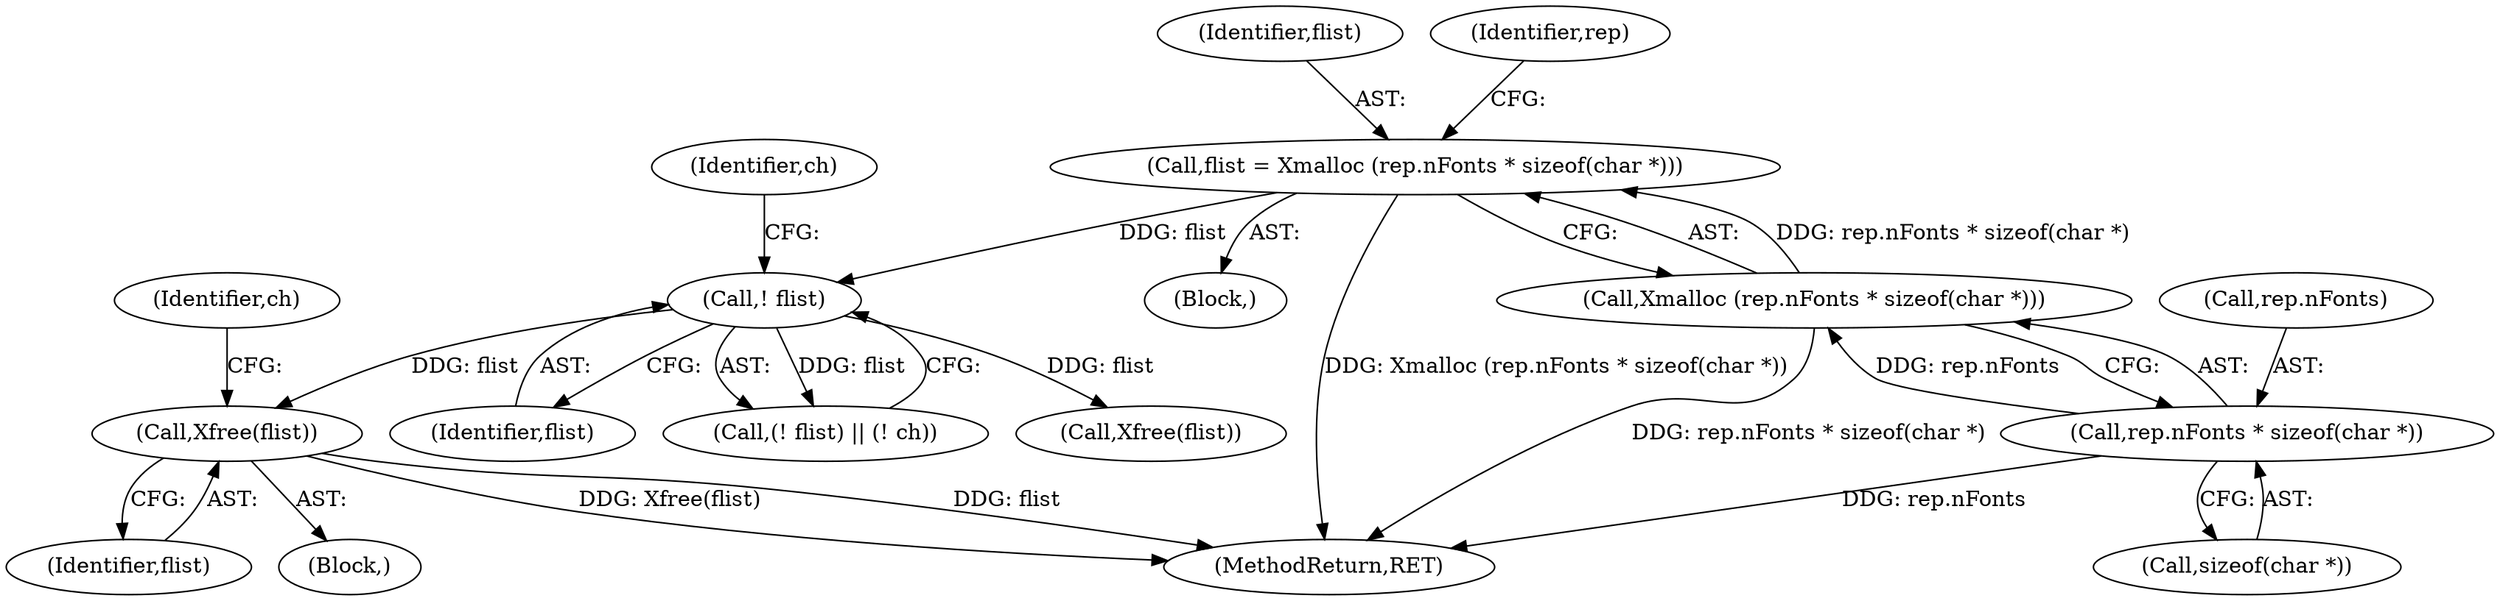 digraph "0_libx11_b469da1430cdcee06e31c6251b83aede072a1ff0@API" {
"1000243" [label="(Call,Xfree(flist))"];
"1000238" [label="(Call,! flist)"];
"1000199" [label="(Call,flist = Xmalloc (rep.nFonts * sizeof(char *)))"];
"1000201" [label="(Call,Xmalloc (rep.nFonts * sizeof(char *)))"];
"1000202" [label="(Call,rep.nFonts * sizeof(char *))"];
"1000238" [label="(Call,! flist)"];
"1000200" [label="(Identifier,flist)"];
"1000246" [label="(Identifier,ch)"];
"1000199" [label="(Call,flist = Xmalloc (rep.nFonts * sizeof(char *)))"];
"1000206" [label="(Call,sizeof(char *))"];
"1000198" [label="(Block,)"];
"1000239" [label="(Identifier,flist)"];
"1000212" [label="(Identifier,rep)"];
"1000356" [label="(MethodReturn,RET)"];
"1000203" [label="(Call,rep.nFonts)"];
"1000244" [label="(Identifier,flist)"];
"1000243" [label="(Call,Xfree(flist))"];
"1000237" [label="(Call,(! flist) || (! ch))"];
"1000267" [label="(Call,Xfree(flist))"];
"1000241" [label="(Identifier,ch)"];
"1000242" [label="(Block,)"];
"1000201" [label="(Call,Xmalloc (rep.nFonts * sizeof(char *)))"];
"1000202" [label="(Call,rep.nFonts * sizeof(char *))"];
"1000243" -> "1000242"  [label="AST: "];
"1000243" -> "1000244"  [label="CFG: "];
"1000244" -> "1000243"  [label="AST: "];
"1000246" -> "1000243"  [label="CFG: "];
"1000243" -> "1000356"  [label="DDG: flist"];
"1000243" -> "1000356"  [label="DDG: Xfree(flist)"];
"1000238" -> "1000243"  [label="DDG: flist"];
"1000238" -> "1000237"  [label="AST: "];
"1000238" -> "1000239"  [label="CFG: "];
"1000239" -> "1000238"  [label="AST: "];
"1000241" -> "1000238"  [label="CFG: "];
"1000237" -> "1000238"  [label="CFG: "];
"1000238" -> "1000237"  [label="DDG: flist"];
"1000199" -> "1000238"  [label="DDG: flist"];
"1000238" -> "1000267"  [label="DDG: flist"];
"1000199" -> "1000198"  [label="AST: "];
"1000199" -> "1000201"  [label="CFG: "];
"1000200" -> "1000199"  [label="AST: "];
"1000201" -> "1000199"  [label="AST: "];
"1000212" -> "1000199"  [label="CFG: "];
"1000199" -> "1000356"  [label="DDG: Xmalloc (rep.nFonts * sizeof(char *))"];
"1000201" -> "1000199"  [label="DDG: rep.nFonts * sizeof(char *)"];
"1000201" -> "1000202"  [label="CFG: "];
"1000202" -> "1000201"  [label="AST: "];
"1000201" -> "1000356"  [label="DDG: rep.nFonts * sizeof(char *)"];
"1000202" -> "1000201"  [label="DDG: rep.nFonts"];
"1000202" -> "1000206"  [label="CFG: "];
"1000203" -> "1000202"  [label="AST: "];
"1000206" -> "1000202"  [label="AST: "];
"1000202" -> "1000356"  [label="DDG: rep.nFonts"];
}
